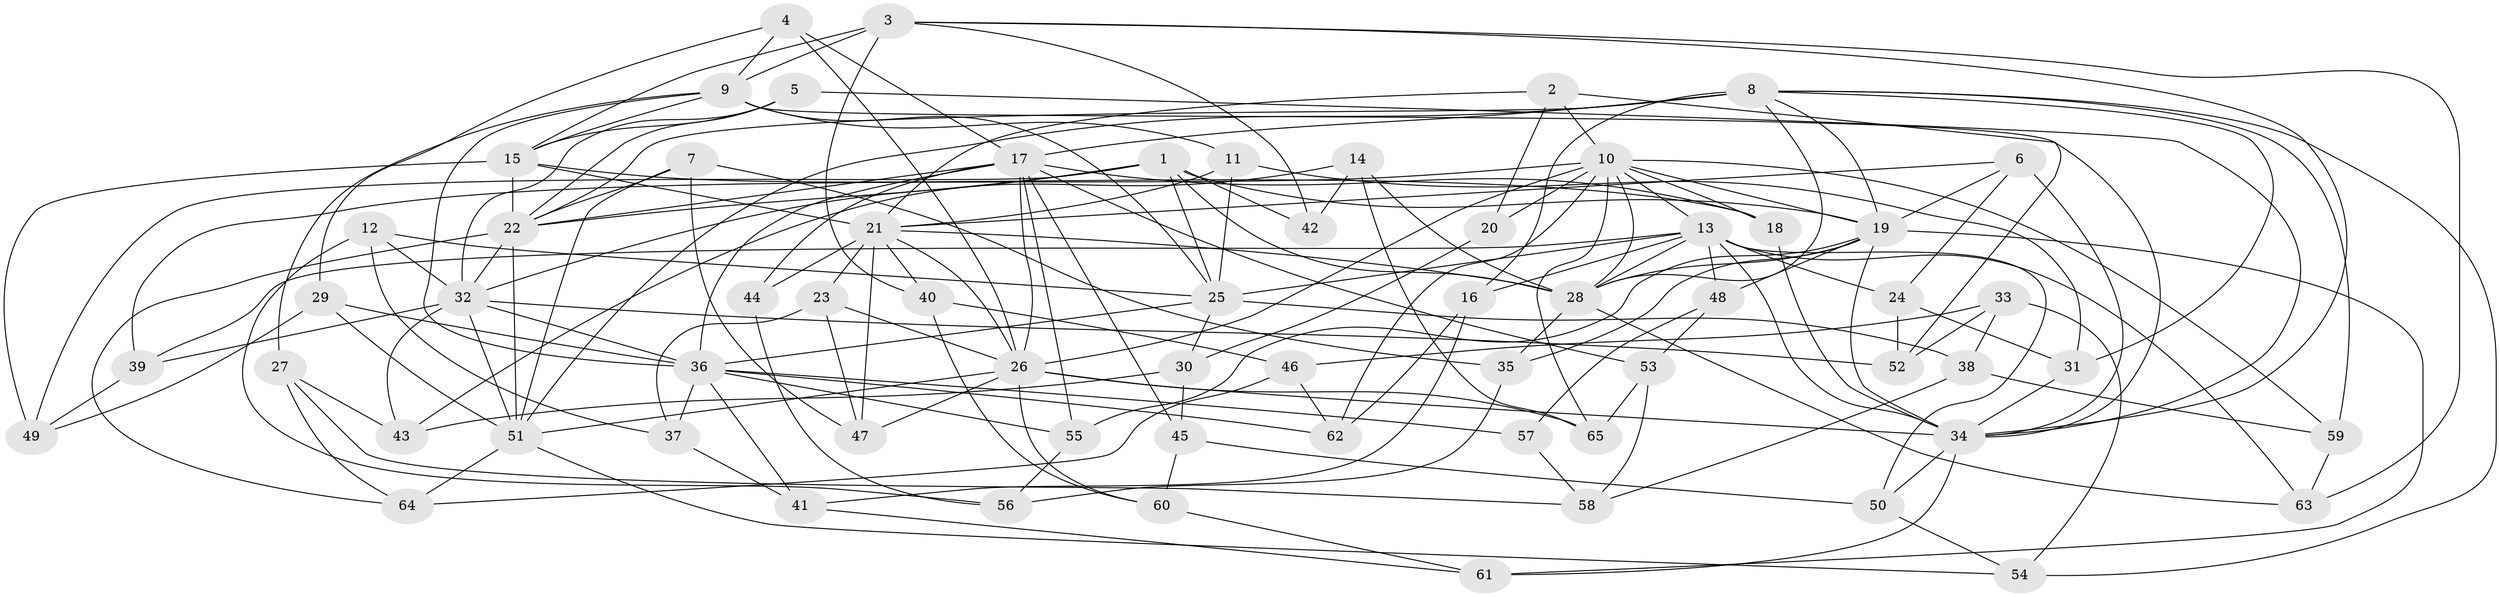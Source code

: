 // original degree distribution, {4: 1.0}
// Generated by graph-tools (version 1.1) at 2025/38/03/09/25 02:38:12]
// undirected, 65 vertices, 173 edges
graph export_dot {
graph [start="1"]
  node [color=gray90,style=filled];
  1;
  2;
  3;
  4;
  5;
  6;
  7;
  8;
  9;
  10;
  11;
  12;
  13;
  14;
  15;
  16;
  17;
  18;
  19;
  20;
  21;
  22;
  23;
  24;
  25;
  26;
  27;
  28;
  29;
  30;
  31;
  32;
  33;
  34;
  35;
  36;
  37;
  38;
  39;
  40;
  41;
  42;
  43;
  44;
  45;
  46;
  47;
  48;
  49;
  50;
  51;
  52;
  53;
  54;
  55;
  56;
  57;
  58;
  59;
  60;
  61;
  62;
  63;
  64;
  65;
  1 -- 19 [weight=1.0];
  1 -- 22 [weight=2.0];
  1 -- 25 [weight=1.0];
  1 -- 28 [weight=1.0];
  1 -- 32 [weight=2.0];
  1 -- 42 [weight=2.0];
  1 -- 49 [weight=1.0];
  2 -- 10 [weight=1.0];
  2 -- 20 [weight=1.0];
  2 -- 21 [weight=1.0];
  2 -- 52 [weight=1.0];
  3 -- 9 [weight=3.0];
  3 -- 15 [weight=1.0];
  3 -- 34 [weight=1.0];
  3 -- 40 [weight=1.0];
  3 -- 42 [weight=1.0];
  3 -- 63 [weight=1.0];
  4 -- 9 [weight=1.0];
  4 -- 17 [weight=1.0];
  4 -- 26 [weight=1.0];
  4 -- 29 [weight=1.0];
  5 -- 15 [weight=1.0];
  5 -- 22 [weight=1.0];
  5 -- 32 [weight=1.0];
  5 -- 34 [weight=1.0];
  6 -- 19 [weight=1.0];
  6 -- 21 [weight=1.0];
  6 -- 24 [weight=1.0];
  6 -- 34 [weight=1.0];
  7 -- 22 [weight=1.0];
  7 -- 35 [weight=1.0];
  7 -- 47 [weight=1.0];
  7 -- 51 [weight=1.0];
  8 -- 16 [weight=1.0];
  8 -- 17 [weight=2.0];
  8 -- 19 [weight=1.0];
  8 -- 22 [weight=1.0];
  8 -- 28 [weight=2.0];
  8 -- 31 [weight=1.0];
  8 -- 51 [weight=2.0];
  8 -- 54 [weight=1.0];
  8 -- 59 [weight=1.0];
  9 -- 11 [weight=1.0];
  9 -- 15 [weight=2.0];
  9 -- 25 [weight=2.0];
  9 -- 27 [weight=1.0];
  9 -- 34 [weight=1.0];
  9 -- 36 [weight=1.0];
  10 -- 13 [weight=1.0];
  10 -- 18 [weight=1.0];
  10 -- 19 [weight=1.0];
  10 -- 20 [weight=2.0];
  10 -- 26 [weight=1.0];
  10 -- 28 [weight=1.0];
  10 -- 39 [weight=1.0];
  10 -- 59 [weight=1.0];
  10 -- 62 [weight=1.0];
  10 -- 65 [weight=1.0];
  11 -- 21 [weight=1.0];
  11 -- 25 [weight=1.0];
  11 -- 31 [weight=1.0];
  12 -- 25 [weight=1.0];
  12 -- 32 [weight=1.0];
  12 -- 37 [weight=1.0];
  12 -- 56 [weight=1.0];
  13 -- 16 [weight=1.0];
  13 -- 24 [weight=1.0];
  13 -- 25 [weight=2.0];
  13 -- 28 [weight=1.0];
  13 -- 34 [weight=2.0];
  13 -- 39 [weight=1.0];
  13 -- 48 [weight=1.0];
  13 -- 50 [weight=1.0];
  13 -- 63 [weight=1.0];
  14 -- 28 [weight=1.0];
  14 -- 42 [weight=1.0];
  14 -- 43 [weight=1.0];
  14 -- 65 [weight=1.0];
  15 -- 18 [weight=1.0];
  15 -- 21 [weight=1.0];
  15 -- 22 [weight=1.0];
  15 -- 49 [weight=1.0];
  16 -- 41 [weight=1.0];
  16 -- 62 [weight=1.0];
  17 -- 18 [weight=1.0];
  17 -- 22 [weight=1.0];
  17 -- 26 [weight=1.0];
  17 -- 36 [weight=1.0];
  17 -- 44 [weight=2.0];
  17 -- 45 [weight=1.0];
  17 -- 53 [weight=1.0];
  17 -- 55 [weight=1.0];
  18 -- 34 [weight=1.0];
  19 -- 28 [weight=1.0];
  19 -- 34 [weight=1.0];
  19 -- 35 [weight=1.0];
  19 -- 48 [weight=1.0];
  19 -- 55 [weight=1.0];
  19 -- 61 [weight=1.0];
  20 -- 30 [weight=1.0];
  21 -- 23 [weight=1.0];
  21 -- 26 [weight=1.0];
  21 -- 28 [weight=1.0];
  21 -- 40 [weight=1.0];
  21 -- 44 [weight=1.0];
  21 -- 47 [weight=1.0];
  22 -- 32 [weight=1.0];
  22 -- 51 [weight=3.0];
  22 -- 64 [weight=1.0];
  23 -- 26 [weight=1.0];
  23 -- 37 [weight=1.0];
  23 -- 47 [weight=1.0];
  24 -- 31 [weight=1.0];
  24 -- 52 [weight=1.0];
  25 -- 30 [weight=1.0];
  25 -- 36 [weight=1.0];
  25 -- 38 [weight=1.0];
  26 -- 34 [weight=1.0];
  26 -- 47 [weight=1.0];
  26 -- 51 [weight=1.0];
  26 -- 60 [weight=1.0];
  26 -- 65 [weight=1.0];
  27 -- 43 [weight=1.0];
  27 -- 58 [weight=1.0];
  27 -- 64 [weight=1.0];
  28 -- 35 [weight=1.0];
  28 -- 63 [weight=1.0];
  29 -- 36 [weight=1.0];
  29 -- 49 [weight=1.0];
  29 -- 51 [weight=1.0];
  30 -- 43 [weight=1.0];
  30 -- 45 [weight=1.0];
  31 -- 34 [weight=1.0];
  32 -- 36 [weight=2.0];
  32 -- 39 [weight=1.0];
  32 -- 43 [weight=1.0];
  32 -- 51 [weight=2.0];
  32 -- 52 [weight=1.0];
  33 -- 38 [weight=1.0];
  33 -- 46 [weight=1.0];
  33 -- 52 [weight=1.0];
  33 -- 54 [weight=1.0];
  34 -- 50 [weight=1.0];
  34 -- 61 [weight=1.0];
  35 -- 56 [weight=1.0];
  36 -- 37 [weight=1.0];
  36 -- 41 [weight=1.0];
  36 -- 55 [weight=1.0];
  36 -- 57 [weight=2.0];
  36 -- 62 [weight=1.0];
  37 -- 41 [weight=1.0];
  38 -- 58 [weight=1.0];
  38 -- 59 [weight=1.0];
  39 -- 49 [weight=1.0];
  40 -- 46 [weight=1.0];
  40 -- 60 [weight=1.0];
  41 -- 61 [weight=1.0];
  44 -- 56 [weight=1.0];
  45 -- 50 [weight=1.0];
  45 -- 60 [weight=1.0];
  46 -- 62 [weight=1.0];
  46 -- 64 [weight=1.0];
  48 -- 53 [weight=1.0];
  48 -- 57 [weight=1.0];
  50 -- 54 [weight=1.0];
  51 -- 54 [weight=1.0];
  51 -- 64 [weight=1.0];
  53 -- 58 [weight=1.0];
  53 -- 65 [weight=1.0];
  55 -- 56 [weight=1.0];
  57 -- 58 [weight=1.0];
  59 -- 63 [weight=1.0];
  60 -- 61 [weight=1.0];
}
